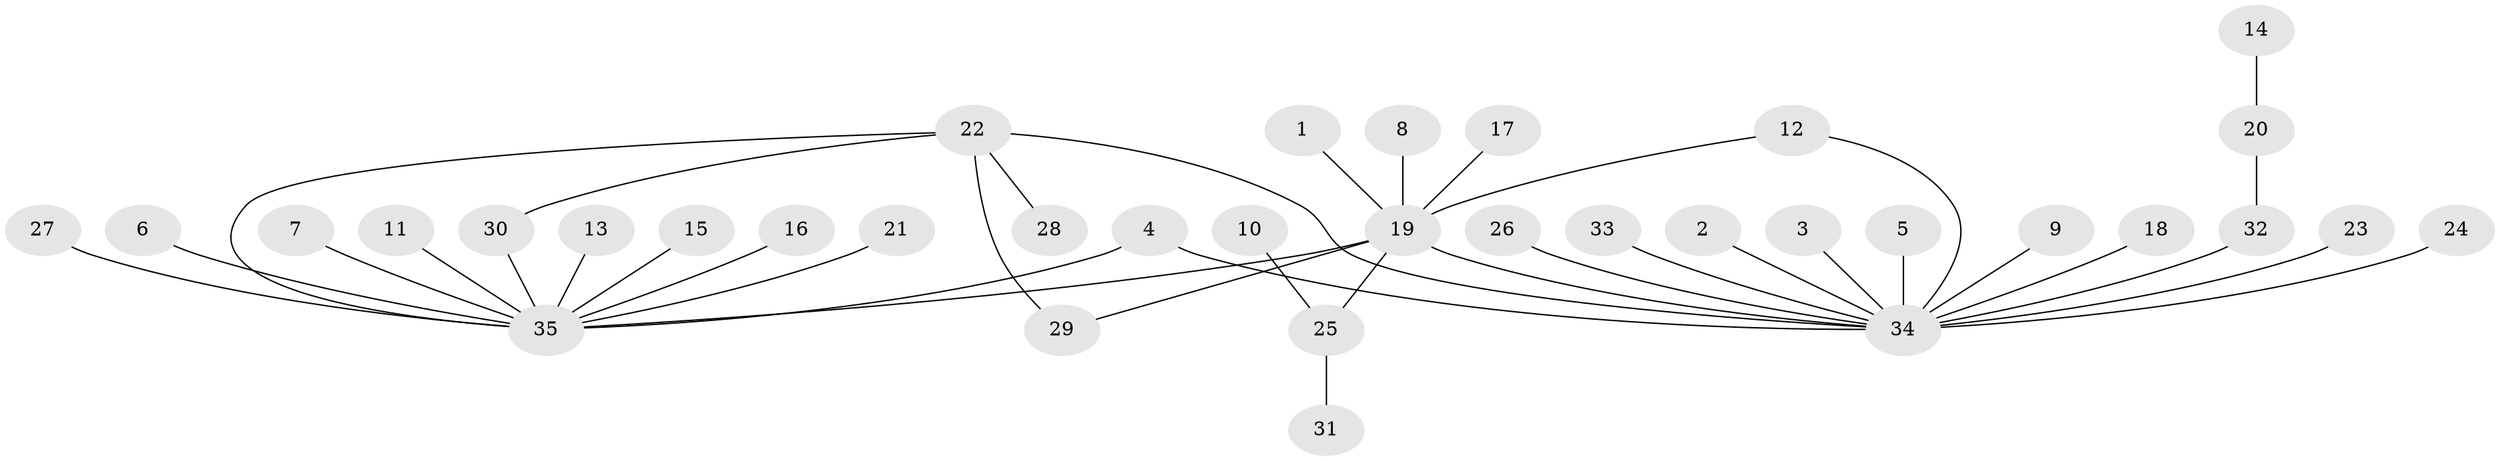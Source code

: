 // original degree distribution, {1: 0.6, 10: 0.014285714285714285, 15: 0.02857142857142857, 5: 0.04285714285714286, 2: 0.18571428571428572, 4: 0.05714285714285714, 3: 0.07142857142857142}
// Generated by graph-tools (version 1.1) at 2025/49/03/09/25 03:49:55]
// undirected, 35 vertices, 39 edges
graph export_dot {
graph [start="1"]
  node [color=gray90,style=filled];
  1;
  2;
  3;
  4;
  5;
  6;
  7;
  8;
  9;
  10;
  11;
  12;
  13;
  14;
  15;
  16;
  17;
  18;
  19;
  20;
  21;
  22;
  23;
  24;
  25;
  26;
  27;
  28;
  29;
  30;
  31;
  32;
  33;
  34;
  35;
  1 -- 19 [weight=1.0];
  2 -- 34 [weight=1.0];
  3 -- 34 [weight=1.0];
  4 -- 34 [weight=1.0];
  4 -- 35 [weight=1.0];
  5 -- 34 [weight=1.0];
  6 -- 35 [weight=1.0];
  7 -- 35 [weight=1.0];
  8 -- 19 [weight=1.0];
  9 -- 34 [weight=1.0];
  10 -- 25 [weight=1.0];
  11 -- 35 [weight=1.0];
  12 -- 19 [weight=1.0];
  12 -- 34 [weight=1.0];
  13 -- 35 [weight=1.0];
  14 -- 20 [weight=1.0];
  15 -- 35 [weight=1.0];
  16 -- 35 [weight=1.0];
  17 -- 19 [weight=1.0];
  18 -- 34 [weight=1.0];
  19 -- 25 [weight=1.0];
  19 -- 29 [weight=1.0];
  19 -- 34 [weight=1.0];
  19 -- 35 [weight=1.0];
  20 -- 32 [weight=1.0];
  21 -- 35 [weight=1.0];
  22 -- 28 [weight=1.0];
  22 -- 29 [weight=1.0];
  22 -- 30 [weight=1.0];
  22 -- 34 [weight=1.0];
  22 -- 35 [weight=1.0];
  23 -- 34 [weight=1.0];
  24 -- 34 [weight=1.0];
  25 -- 31 [weight=1.0];
  26 -- 34 [weight=1.0];
  27 -- 35 [weight=1.0];
  30 -- 35 [weight=1.0];
  32 -- 34 [weight=2.0];
  33 -- 34 [weight=1.0];
}
